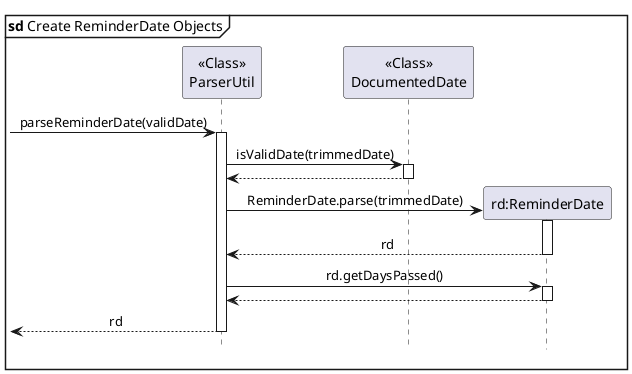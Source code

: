 @startuml
'https://plantuml.com/sequence-diagram

mainframe **sd** Create ReminderDate Objects
hide footbox

skinparam Sequence {
    MessageAlign center
    BoxFontSize 15
    BoxPadding 0
    BoxFontColor #FFFFFF
    FontName Arial
}
Participant "<<Class>>\nParserUtil" as util
Participant "<<Class>>\nDocumentedDate" as dd
Participant "rd:ReminderDate" as rd


->util: parseReminderDate(validDate)
activate util

util -> dd: isValidDate(trimmedDate)
activate dd
dd --> util
deactivate dd

Create rd
util -> rd: ReminderDate.parse(trimmedDate)
activate rd

rd --> util: rd
deactivate rd

util -> rd: rd.getDaysPassed()
activate rd
rd --> util
deactivate rd

<--util: rd
deactivate util

@enduml
